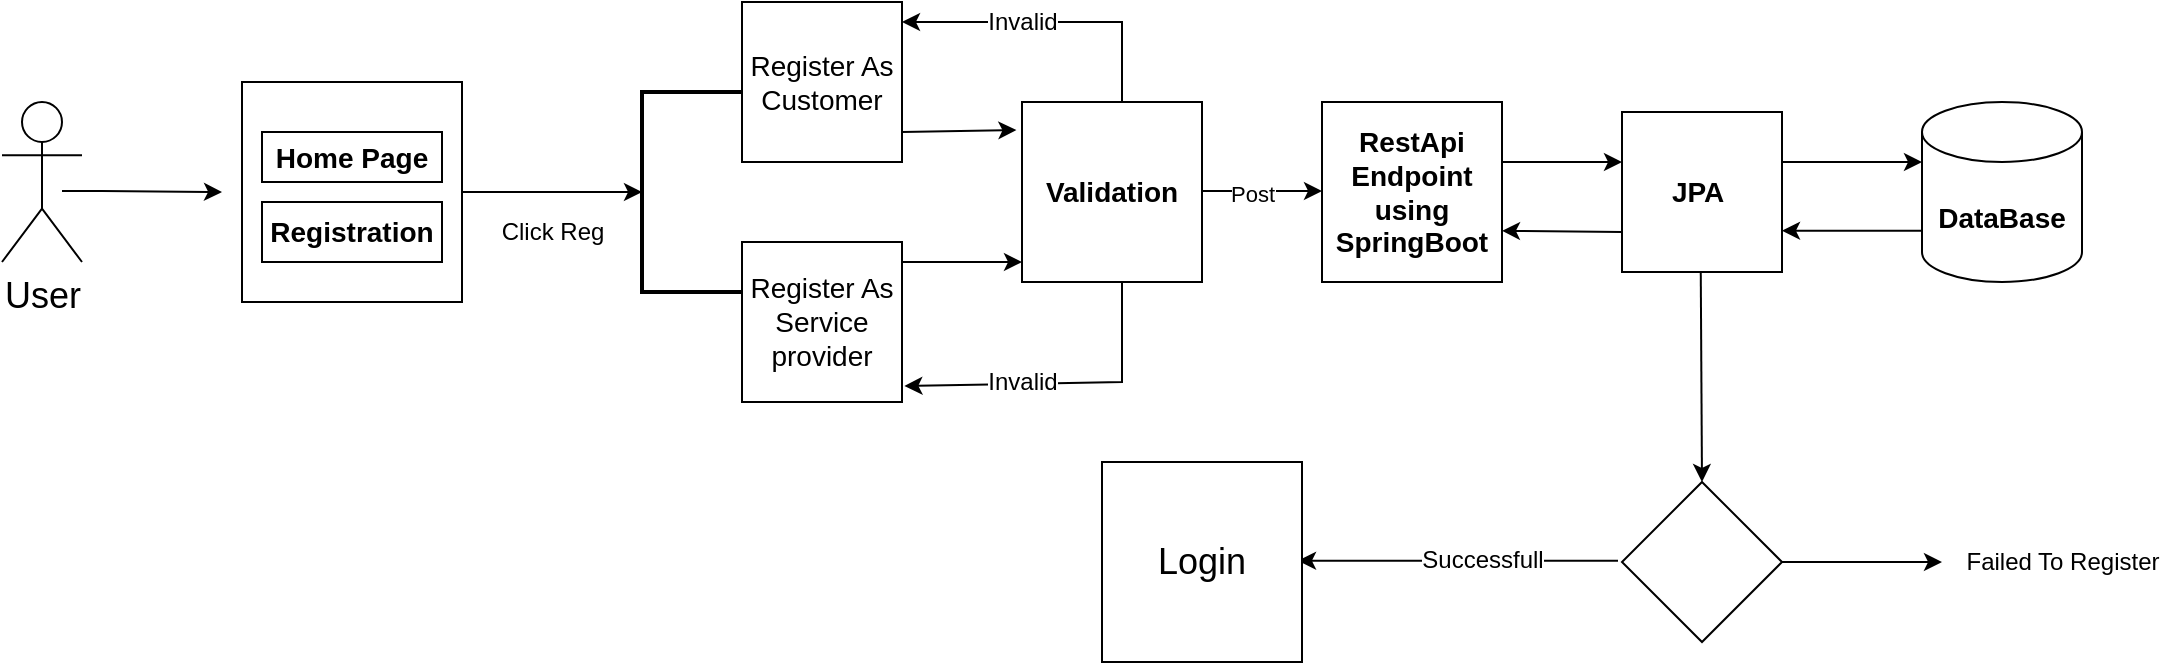 <mxfile version="23.1.5" type="device">
  <diagram name="Page-1" id="uBdTVxRA-wW-9CoV8ZLu">
    <mxGraphModel dx="1313" dy="864" grid="1" gridSize="10" guides="1" tooltips="1" connect="1" arrows="1" fold="1" page="1" pageScale="1" pageWidth="850" pageHeight="1100" math="0" shadow="0">
      <root>
        <mxCell id="0" />
        <mxCell id="1" parent="0" />
        <mxCell id="-YIKbDmSA9hkehv4vWIk-1" value="&lt;font style=&quot;font-size: 18px;&quot;&gt;User&lt;/font&gt;" style="shape=umlActor;verticalLabelPosition=bottom;verticalAlign=top;html=1;outlineConnect=0;" vertex="1" parent="1">
          <mxGeometry x="90" y="260" width="40" height="80" as="geometry" />
        </mxCell>
        <mxCell id="-YIKbDmSA9hkehv4vWIk-8" value="" style="whiteSpace=wrap;html=1;aspect=fixed;" vertex="1" parent="1">
          <mxGeometry x="210" y="250" width="110" height="110" as="geometry" />
        </mxCell>
        <mxCell id="-YIKbDmSA9hkehv4vWIk-9" value="&lt;font style=&quot;font-size: 14px;&quot;&gt;&lt;b&gt;Home Page&lt;/b&gt;&lt;/font&gt;" style="rounded=0;whiteSpace=wrap;html=1;" vertex="1" parent="1">
          <mxGeometry x="220" y="275" width="90" height="25" as="geometry" />
        </mxCell>
        <mxCell id="-YIKbDmSA9hkehv4vWIk-13" value="" style="endArrow=classic;html=1;rounded=0;" edge="1" parent="1">
          <mxGeometry width="50" height="50" relative="1" as="geometry">
            <mxPoint x="120" y="304.5" as="sourcePoint" />
            <mxPoint x="200" y="305" as="targetPoint" />
            <Array as="points">
              <mxPoint x="140" y="304.5" />
            </Array>
          </mxGeometry>
        </mxCell>
        <mxCell id="-YIKbDmSA9hkehv4vWIk-17" value="&lt;font style=&quot;font-size: 14px;&quot;&gt;&lt;b&gt;Registration&lt;/b&gt;&lt;/font&gt;" style="rounded=0;whiteSpace=wrap;html=1;" vertex="1" parent="1">
          <mxGeometry x="220" y="310" width="90" height="30" as="geometry" />
        </mxCell>
        <mxCell id="-YIKbDmSA9hkehv4vWIk-18" value="" style="endArrow=classic;html=1;rounded=0;exitX=1;exitY=0.5;exitDx=0;exitDy=0;" edge="1" parent="1" source="-YIKbDmSA9hkehv4vWIk-8">
          <mxGeometry width="50" height="50" relative="1" as="geometry">
            <mxPoint x="330" y="304.5" as="sourcePoint" />
            <mxPoint x="410" y="305" as="targetPoint" />
          </mxGeometry>
        </mxCell>
        <mxCell id="-YIKbDmSA9hkehv4vWIk-19" value="Click Reg" style="text;html=1;align=center;verticalAlign=middle;resizable=0;points=[];autosize=1;strokeColor=none;fillColor=none;" vertex="1" parent="1">
          <mxGeometry x="330" y="310" width="70" height="30" as="geometry" />
        </mxCell>
        <mxCell id="-YIKbDmSA9hkehv4vWIk-20" value="" style="strokeWidth=2;html=1;shape=mxgraph.flowchart.annotation_1;align=left;pointerEvents=1;" vertex="1" parent="1">
          <mxGeometry x="410" y="255" width="50" height="100" as="geometry" />
        </mxCell>
        <mxCell id="-YIKbDmSA9hkehv4vWIk-21" value="&lt;font style=&quot;font-size: 14px;&quot;&gt;Register As Customer&lt;/font&gt;" style="whiteSpace=wrap;html=1;aspect=fixed;" vertex="1" parent="1">
          <mxGeometry x="460" y="210" width="80" height="80" as="geometry" />
        </mxCell>
        <mxCell id="-YIKbDmSA9hkehv4vWIk-22" value="&lt;font style=&quot;font-size: 14px;&quot;&gt;Register As Service provider&lt;/font&gt;" style="whiteSpace=wrap;html=1;aspect=fixed;" vertex="1" parent="1">
          <mxGeometry x="460" y="330" width="80" height="80" as="geometry" />
        </mxCell>
        <mxCell id="-YIKbDmSA9hkehv4vWIk-23" value="&lt;font style=&quot;font-size: 14px;&quot;&gt;&lt;b&gt;Validation&lt;/b&gt;&lt;/font&gt;" style="whiteSpace=wrap;html=1;aspect=fixed;" vertex="1" parent="1">
          <mxGeometry x="600" y="260" width="90" height="90" as="geometry" />
        </mxCell>
        <mxCell id="-YIKbDmSA9hkehv4vWIk-24" value="" style="endArrow=classic;html=1;rounded=0;entryX=-0.031;entryY=0.156;entryDx=0;entryDy=0;entryPerimeter=0;" edge="1" parent="1" target="-YIKbDmSA9hkehv4vWIk-23">
          <mxGeometry width="50" height="50" relative="1" as="geometry">
            <mxPoint x="540" y="275" as="sourcePoint" />
            <mxPoint x="620" y="275" as="targetPoint" />
          </mxGeometry>
        </mxCell>
        <mxCell id="-YIKbDmSA9hkehv4vWIk-25" value="" style="endArrow=classic;html=1;rounded=0;" edge="1" parent="1">
          <mxGeometry width="50" height="50" relative="1" as="geometry">
            <mxPoint x="540" y="340" as="sourcePoint" />
            <mxPoint x="600" y="340" as="targetPoint" />
          </mxGeometry>
        </mxCell>
        <mxCell id="-YIKbDmSA9hkehv4vWIk-27" value="" style="endArrow=classic;html=1;rounded=0;" edge="1" parent="1">
          <mxGeometry width="50" height="50" relative="1" as="geometry">
            <mxPoint x="650" y="260" as="sourcePoint" />
            <mxPoint x="540" y="220" as="targetPoint" />
            <Array as="points">
              <mxPoint x="650" y="220" />
            </Array>
          </mxGeometry>
        </mxCell>
        <mxCell id="-YIKbDmSA9hkehv4vWIk-29" value="&lt;font style=&quot;font-size: 12px;&quot;&gt;Invalid&lt;/font&gt;" style="edgeLabel;html=1;align=center;verticalAlign=middle;resizable=0;points=[];" vertex="1" connectable="0" parent="-YIKbDmSA9hkehv4vWIk-27">
          <mxGeometry x="-0.104" y="2" relative="1" as="geometry">
            <mxPoint x="-23" y="-2" as="offset" />
          </mxGeometry>
        </mxCell>
        <mxCell id="-YIKbDmSA9hkehv4vWIk-28" value="" style="endArrow=classic;html=1;rounded=0;entryX=1.015;entryY=0.9;entryDx=0;entryDy=0;entryPerimeter=0;" edge="1" parent="1" target="-YIKbDmSA9hkehv4vWIk-22">
          <mxGeometry width="50" height="50" relative="1" as="geometry">
            <mxPoint x="650" y="350" as="sourcePoint" />
            <mxPoint x="550" y="400" as="targetPoint" />
            <Array as="points">
              <mxPoint x="650" y="400" />
            </Array>
          </mxGeometry>
        </mxCell>
        <mxCell id="-YIKbDmSA9hkehv4vWIk-30" value="&lt;font style=&quot;font-size: 12px;&quot;&gt;Invalid&lt;/font&gt;" style="edgeLabel;html=1;align=center;verticalAlign=middle;resizable=0;points=[];" vertex="1" connectable="0" parent="1">
          <mxGeometry x="600" y="400" as="geometry" />
        </mxCell>
        <mxCell id="-YIKbDmSA9hkehv4vWIk-31" value="&lt;span style=&quot;font-size: 14px;&quot;&gt;&lt;b&gt;RestApi&lt;br&gt;Endpoint using SpringBoot&lt;br&gt;&lt;/b&gt;&lt;/span&gt;" style="whiteSpace=wrap;html=1;aspect=fixed;" vertex="1" parent="1">
          <mxGeometry x="750" y="260" width="90" height="90" as="geometry" />
        </mxCell>
        <mxCell id="-YIKbDmSA9hkehv4vWIk-32" value="" style="endArrow=classic;html=1;rounded=0;exitX=1;exitY=0.494;exitDx=0;exitDy=0;exitPerimeter=0;" edge="1" parent="1" source="-YIKbDmSA9hkehv4vWIk-23">
          <mxGeometry width="50" height="50" relative="1" as="geometry">
            <mxPoint x="700" y="304.5" as="sourcePoint" />
            <mxPoint x="750" y="304.5" as="targetPoint" />
          </mxGeometry>
        </mxCell>
        <mxCell id="-YIKbDmSA9hkehv4vWIk-37" value="Post" style="edgeLabel;html=1;align=center;verticalAlign=middle;resizable=0;points=[];" vertex="1" connectable="0" parent="-YIKbDmSA9hkehv4vWIk-32">
          <mxGeometry x="-0.178" y="-1" relative="1" as="geometry">
            <mxPoint as="offset" />
          </mxGeometry>
        </mxCell>
        <mxCell id="-YIKbDmSA9hkehv4vWIk-38" value="" style="endArrow=classic;html=1;rounded=0;" edge="1" parent="1">
          <mxGeometry width="50" height="50" relative="1" as="geometry">
            <mxPoint x="840" y="290.0" as="sourcePoint" />
            <mxPoint x="900" y="290.0" as="targetPoint" />
          </mxGeometry>
        </mxCell>
        <mxCell id="-YIKbDmSA9hkehv4vWIk-39" value="&lt;font style=&quot;font-size: 14px;&quot;&gt;&lt;b&gt;JPA&amp;nbsp;&lt;/b&gt;&lt;/font&gt;" style="whiteSpace=wrap;html=1;aspect=fixed;" vertex="1" parent="1">
          <mxGeometry x="900" y="265" width="80" height="80" as="geometry" />
        </mxCell>
        <mxCell id="-YIKbDmSA9hkehv4vWIk-40" value="&lt;b&gt;&lt;font style=&quot;font-size: 14px;&quot;&gt;DataBase&lt;/font&gt;&lt;/b&gt;" style="shape=cylinder3;whiteSpace=wrap;html=1;boundedLbl=1;backgroundOutline=1;size=15;" vertex="1" parent="1">
          <mxGeometry x="1050" y="260" width="80" height="90" as="geometry" />
        </mxCell>
        <mxCell id="-YIKbDmSA9hkehv4vWIk-41" value="" style="endArrow=classic;html=1;rounded=0;exitX=0;exitY=0.75;exitDx=0;exitDy=0;" edge="1" parent="1" source="-YIKbDmSA9hkehv4vWIk-39">
          <mxGeometry width="50" height="50" relative="1" as="geometry">
            <mxPoint x="890" y="324" as="sourcePoint" />
            <mxPoint x="840" y="324.38" as="targetPoint" />
          </mxGeometry>
        </mxCell>
        <mxCell id="-YIKbDmSA9hkehv4vWIk-42" value="" style="endArrow=classic;html=1;rounded=0;" edge="1" parent="1">
          <mxGeometry width="50" height="50" relative="1" as="geometry">
            <mxPoint x="1050" y="324.38" as="sourcePoint" />
            <mxPoint x="980" y="324.38" as="targetPoint" />
          </mxGeometry>
        </mxCell>
        <mxCell id="-YIKbDmSA9hkehv4vWIk-43" value="" style="endArrow=classic;html=1;rounded=0;" edge="1" parent="1">
          <mxGeometry width="50" height="50" relative="1" as="geometry">
            <mxPoint x="980" y="290" as="sourcePoint" />
            <mxPoint x="1050" y="290" as="targetPoint" />
          </mxGeometry>
        </mxCell>
        <mxCell id="-YIKbDmSA9hkehv4vWIk-47" value="" style="rhombus;whiteSpace=wrap;html=1;" vertex="1" parent="1">
          <mxGeometry x="900" y="450" width="80" height="80" as="geometry" />
        </mxCell>
        <mxCell id="-YIKbDmSA9hkehv4vWIk-48" value="" style="endArrow=classic;html=1;rounded=0;" edge="1" parent="1">
          <mxGeometry width="50" height="50" relative="1" as="geometry">
            <mxPoint x="898" y="489.37" as="sourcePoint" />
            <mxPoint x="738" y="489.37" as="targetPoint" />
          </mxGeometry>
        </mxCell>
        <mxCell id="-YIKbDmSA9hkehv4vWIk-51" value="&lt;font style=&quot;font-size: 12px;&quot;&gt;Successfull&lt;/font&gt;" style="edgeLabel;html=1;align=center;verticalAlign=middle;resizable=0;points=[];" vertex="1" connectable="0" parent="-YIKbDmSA9hkehv4vWIk-48">
          <mxGeometry x="-0.237" y="-1" relative="1" as="geometry">
            <mxPoint x="-7" as="offset" />
          </mxGeometry>
        </mxCell>
        <mxCell id="-YIKbDmSA9hkehv4vWIk-49" value="" style="endArrow=classic;html=1;rounded=0;entryX=0.5;entryY=0;entryDx=0;entryDy=0;" edge="1" parent="1" target="-YIKbDmSA9hkehv4vWIk-47">
          <mxGeometry width="50" height="50" relative="1" as="geometry">
            <mxPoint x="939.38" y="345" as="sourcePoint" />
            <mxPoint x="939.38" y="415" as="targetPoint" />
          </mxGeometry>
        </mxCell>
        <mxCell id="-YIKbDmSA9hkehv4vWIk-50" value="&lt;font style=&quot;font-size: 18px;&quot;&gt;Login&lt;/font&gt;" style="whiteSpace=wrap;html=1;aspect=fixed;" vertex="1" parent="1">
          <mxGeometry x="640" y="440" width="100" height="100" as="geometry" />
        </mxCell>
        <mxCell id="-YIKbDmSA9hkehv4vWIk-52" value="" style="endArrow=classic;html=1;rounded=0;exitX=1;exitY=0.5;exitDx=0;exitDy=0;" edge="1" parent="1" source="-YIKbDmSA9hkehv4vWIk-47">
          <mxGeometry width="50" height="50" relative="1" as="geometry">
            <mxPoint x="1050" y="515" as="sourcePoint" />
            <mxPoint x="1060" y="490" as="targetPoint" />
          </mxGeometry>
        </mxCell>
        <mxCell id="-YIKbDmSA9hkehv4vWIk-53" value="Failed To Register" style="text;html=1;align=center;verticalAlign=middle;resizable=0;points=[];autosize=1;strokeColor=none;fillColor=none;" vertex="1" parent="1">
          <mxGeometry x="1060" y="475" width="120" height="30" as="geometry" />
        </mxCell>
      </root>
    </mxGraphModel>
  </diagram>
</mxfile>
